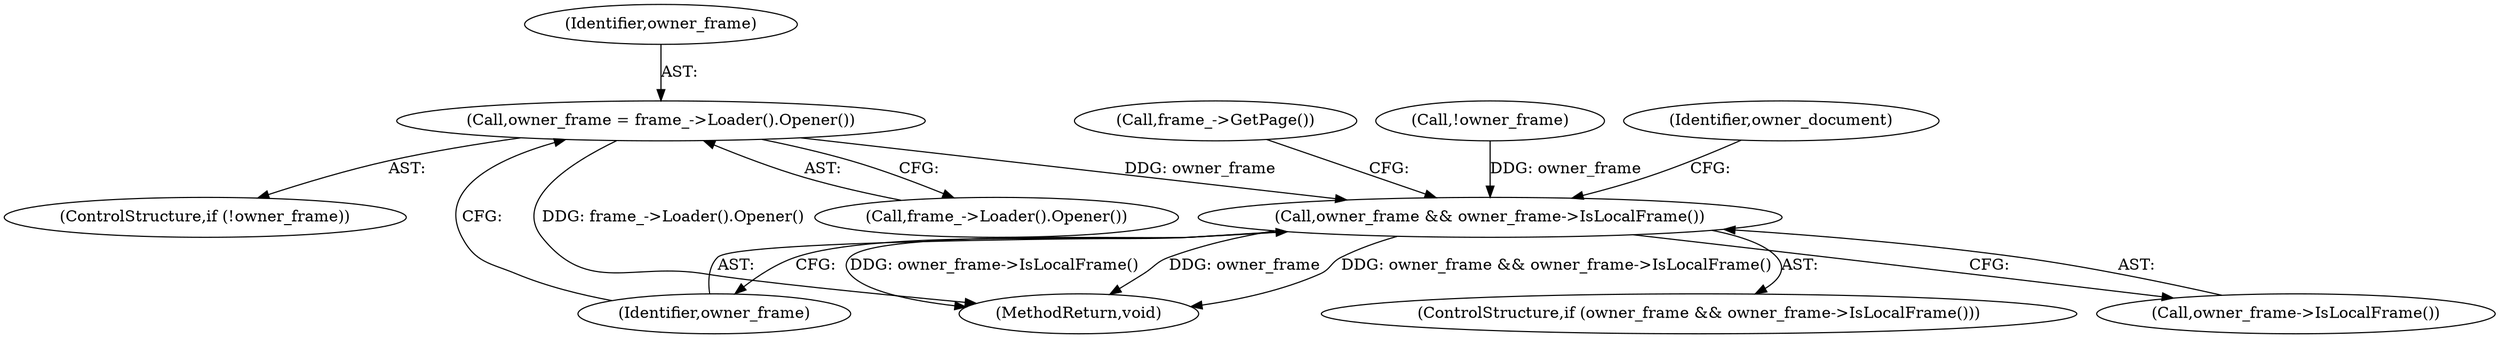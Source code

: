 digraph "0_Chrome_90f878780cce9c4b0475fcea14d91b8f510cce11_1@pointer" {
"1000144" [label="(Call,owner_frame = frame_->Loader().Opener())"];
"1000148" [label="(Call,owner_frame && owner_frame->IsLocalFrame())"];
"1000144" [label="(Call,owner_frame = frame_->Loader().Opener())"];
"1000149" [label="(Identifier,owner_frame)"];
"1000152" [label="(Identifier,owner_document)"];
"1000155" [label="(Call,frame_->GetPage())"];
"1000188" [label="(MethodReturn,void)"];
"1000146" [label="(Call,frame_->Loader().Opener())"];
"1000147" [label="(ControlStructure,if (owner_frame && owner_frame->IsLocalFrame()))"];
"1000142" [label="(Call,!owner_frame)"];
"1000150" [label="(Call,owner_frame->IsLocalFrame())"];
"1000145" [label="(Identifier,owner_frame)"];
"1000141" [label="(ControlStructure,if (!owner_frame))"];
"1000148" [label="(Call,owner_frame && owner_frame->IsLocalFrame())"];
"1000144" -> "1000141"  [label="AST: "];
"1000144" -> "1000146"  [label="CFG: "];
"1000145" -> "1000144"  [label="AST: "];
"1000146" -> "1000144"  [label="AST: "];
"1000149" -> "1000144"  [label="CFG: "];
"1000144" -> "1000188"  [label="DDG: frame_->Loader().Opener()"];
"1000144" -> "1000148"  [label="DDG: owner_frame"];
"1000148" -> "1000147"  [label="AST: "];
"1000148" -> "1000149"  [label="CFG: "];
"1000148" -> "1000150"  [label="CFG: "];
"1000149" -> "1000148"  [label="AST: "];
"1000150" -> "1000148"  [label="AST: "];
"1000152" -> "1000148"  [label="CFG: "];
"1000155" -> "1000148"  [label="CFG: "];
"1000148" -> "1000188"  [label="DDG: owner_frame"];
"1000148" -> "1000188"  [label="DDG: owner_frame && owner_frame->IsLocalFrame()"];
"1000148" -> "1000188"  [label="DDG: owner_frame->IsLocalFrame()"];
"1000142" -> "1000148"  [label="DDG: owner_frame"];
}
